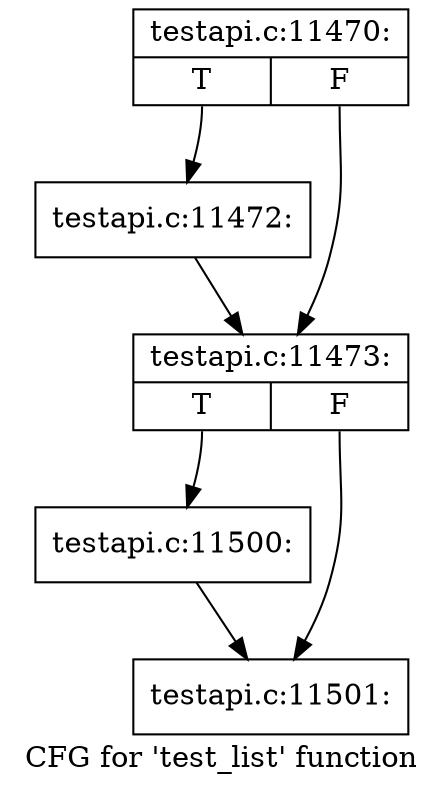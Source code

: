 digraph "CFG for 'test_list' function" {
	label="CFG for 'test_list' function";

	Node0x461c750 [shape=record,label="{testapi.c:11470:|{<s0>T|<s1>F}}"];
	Node0x461c750:s0 -> Node0x4629ce0;
	Node0x461c750:s1 -> Node0x4629d30;
	Node0x4629ce0 [shape=record,label="{testapi.c:11472:}"];
	Node0x4629ce0 -> Node0x4629d30;
	Node0x4629d30 [shape=record,label="{testapi.c:11473:|{<s0>T|<s1>F}}"];
	Node0x4629d30:s0 -> Node0x37d7c30;
	Node0x4629d30:s1 -> Node0x46314c0;
	Node0x37d7c30 [shape=record,label="{testapi.c:11500:}"];
	Node0x37d7c30 -> Node0x46314c0;
	Node0x46314c0 [shape=record,label="{testapi.c:11501:}"];
}
